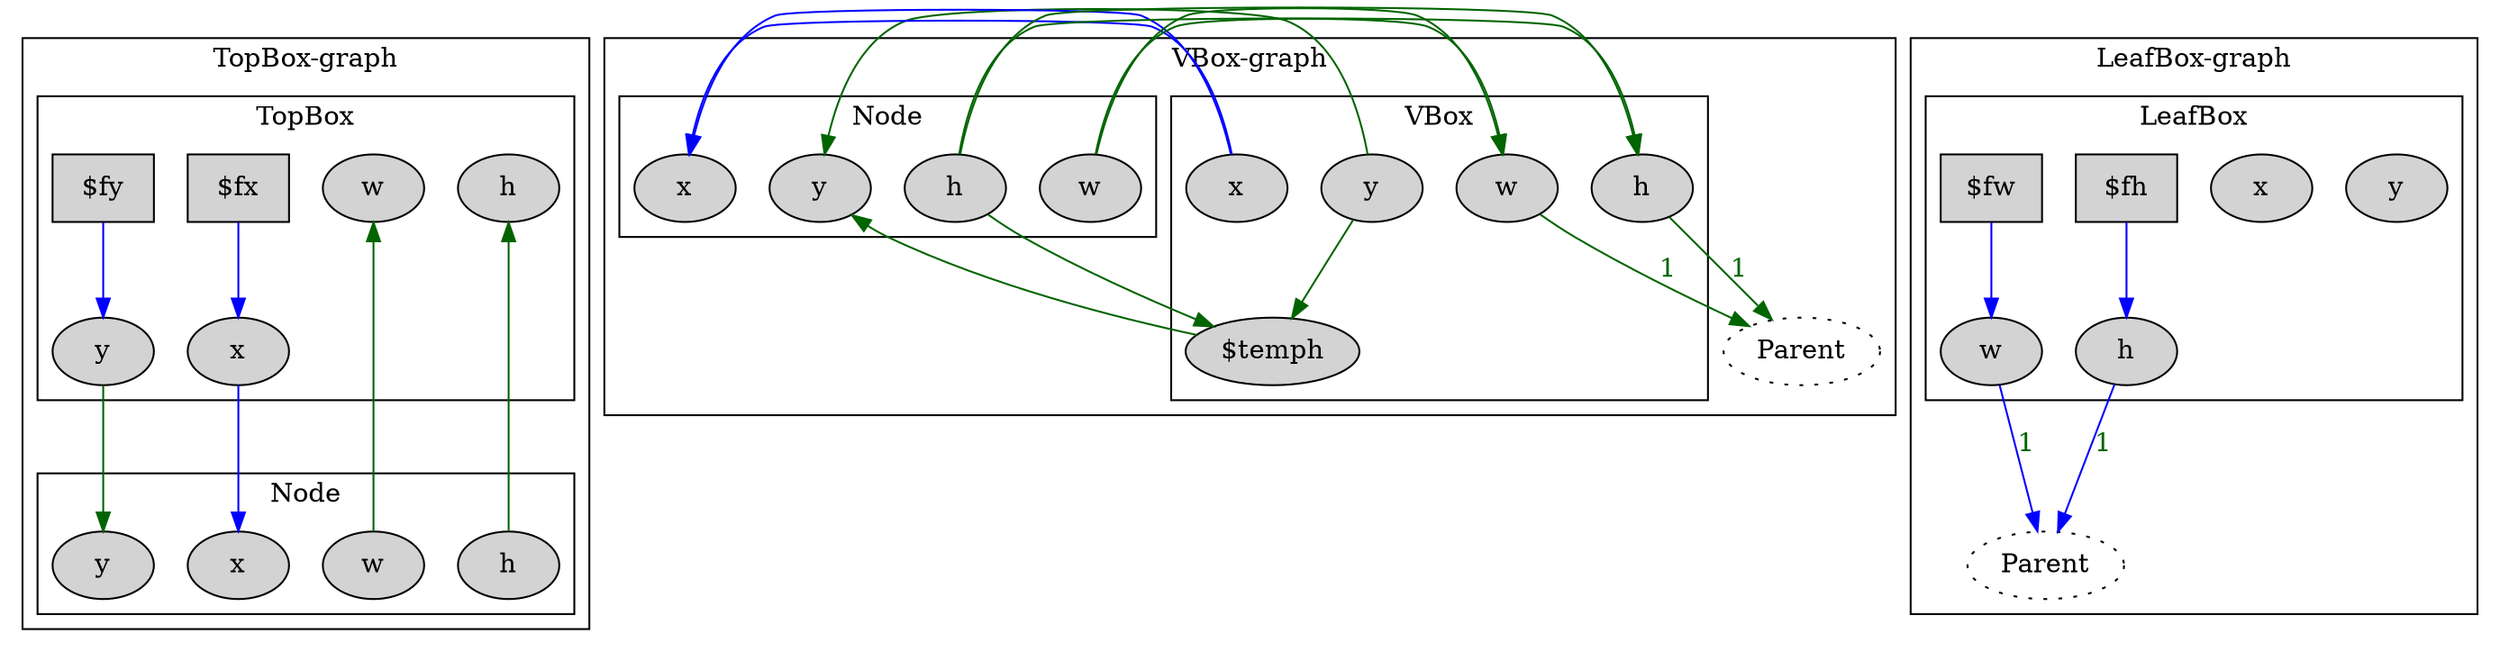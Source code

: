 digraph G{
	subgraph cluster0{
		color=black;
		label="TopBox-graph";
		subgraph cluster1{
			label="TopBox";
			node[style=filled];
			TopBox_w[label="w"];
			TopBox_y[label="y"];
			TopBox_h[label="h"];
			TopBox_x[label="x"];
			TopBox_fx[label="$fx", shape=box];
			TopBox_fy[label="$fy", shape=box];
		}
		subgraph cluster2{
			label="Node";
			node[style=filled];
			TopBox_Node_w[label="w"];
			TopBox_Node_h[label="h"];
			TopBox_Node_y[label="y"];
			TopBox_Node_x[label="x"];
		}
		TopBox_fx -> TopBox_x[color=blue];
		TopBox_x -> TopBox_Node_x[color=blue];
		TopBox_fy -> TopBox_y[color=blue];
		TopBox_Node_w -> TopBox_w[color=darkgreen];
		TopBox_y -> TopBox_Node_y[color=darkgreen];
		TopBox_Node_h -> TopBox_h[color=darkgreen];
	}
	subgraph cluster3{
		color=black;
		label="VBox-graph";
		subgraph cluster4{
			label="VBox";
			node[style=filled];
			VBox_w[label="w"];
			VBox_y[label="y"];
			VBox_h[label="h"];
			VBox_x[label="x"];
			VBox_temph[label="$temph"];
		}
		subgraph cluster5{
			label="Node";
			node[style=filled];
			VBox_Node_w[label="w"];
			VBox_Node_h[label="h"];
			VBox_Node_y[label="y"];
			VBox_Node_x[label="x"];
		}
		parent0[label="Parent",style=dotted];
		VBox_x -> VBox_Node_x[color=blue];
		VBox_x -> VBox_Node_x[color=blue];
		VBox_Node_h -> VBox_h[color=darkgreen];
		VBox_Node_h -> VBox_h[color=darkgreen];
		VBox_Node_w -> VBox_w[color=darkgreen];
		VBox_Node_w -> VBox_w[color=darkgreen];
		VBox_y -> VBox_temph[color=darkgreen];
		VBox_Node_h -> VBox_temph[color=darkgreen];
		VBox_temph -> VBox_Node_y[color=darkgreen];
		VBox_y -> VBox_Node_y[color=darkgreen];
		VBox_w -> parent0[color=darkgreen,label="1",fontcolor=darkgreen];
		VBox_h -> parent0[color=darkgreen,label="1",fontcolor=darkgreen];
	}
	subgraph cluster6{
		color=black;
		label="LeafBox-graph";
		subgraph cluster7{
			label="LeafBox";
			node[style=filled];
			LeafBox_w[label="w"];
			LeafBox_y[label="y"];
			LeafBox_h[label="h"];
			LeafBox_x[label="x"];
			LeafBox_fw[label="$fw", shape=box];
			LeafBox_fh[label="$fh", shape=box];
		}
		parent1[label="Parent",style=dotted];
		LeafBox_fw -> LeafBox_w[color=blue];
		LeafBox_fh -> LeafBox_h[color=blue];
		LeafBox_w -> parent1[color=blue,label="1",fontcolor=darkgreen];
		LeafBox_h -> parent1[color=blue,label="1",fontcolor=darkgreen];
	}
}